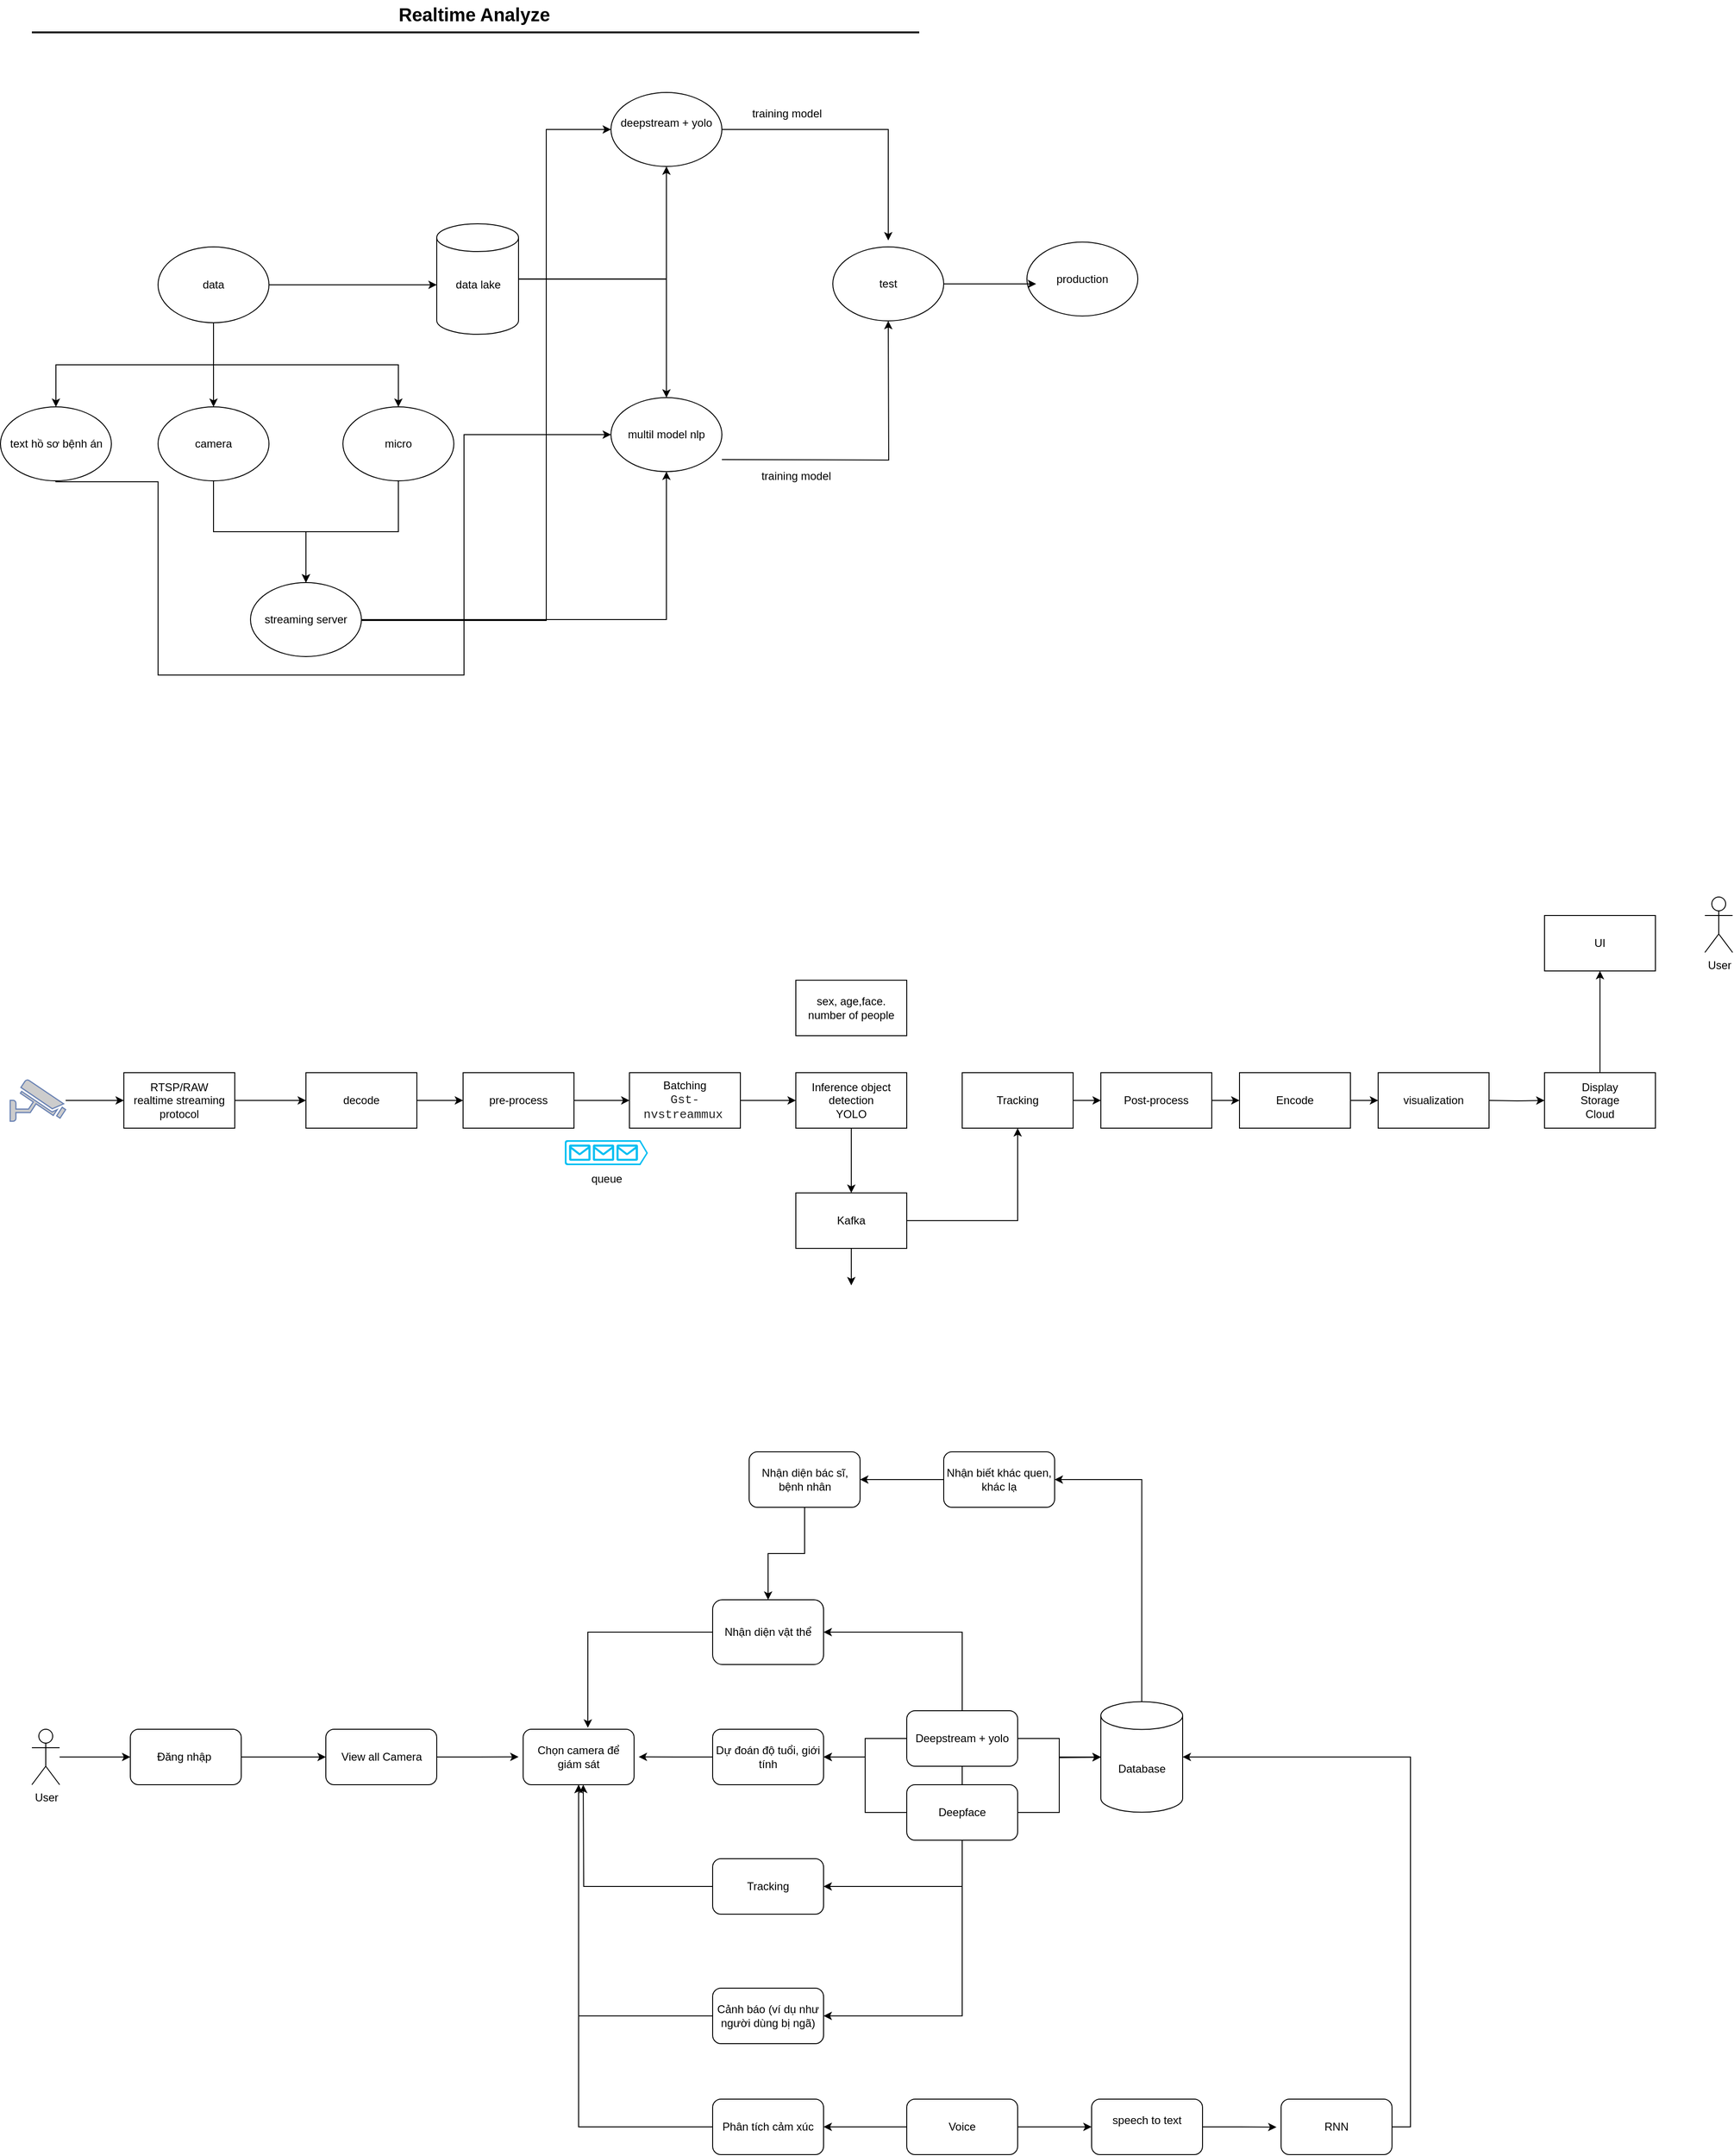 <mxfile version="24.7.16">
  <diagram id="C2fSY1v2SiZeoUbDoYyL" name="Page-1">
    <mxGraphModel dx="1313" dy="696" grid="1" gridSize="10" guides="1" tooltips="1" connect="1" arrows="1" fold="1" page="1" pageScale="1" pageWidth="5000" pageHeight="5000" math="0" shadow="0">
      <root>
        <mxCell id="0" />
        <mxCell id="1" parent="0" />
        <mxCell id="3ne1QswCM8ZiEu4GHsYG-31" value="Realtime Analyze&amp;nbsp;" style="text;html=1;strokeColor=none;fillColor=none;align=center;verticalAlign=middle;whiteSpace=wrap;rounded=0;fontStyle=1;fontSize=20;labelBackgroundColor=none;" parent="1" vertex="1">
          <mxGeometry x="189.5" y="50" width="790" height="30" as="geometry" />
        </mxCell>
        <mxCell id="3ne1QswCM8ZiEu4GHsYG-32" value="" style="line;strokeWidth=2;html=1;fontSize=20;labelBackgroundColor=none;" parent="1" vertex="1">
          <mxGeometry x="103.5" y="80" width="960" height="10" as="geometry" />
        </mxCell>
        <mxCell id="h5P4t6taOg3Ozaykp1mF-3" style="edgeStyle=orthogonalEdgeStyle;rounded=0;orthogonalLoop=1;jettySize=auto;html=1;exitX=1;exitY=0.5;exitDx=0;exitDy=0;labelBackgroundColor=none;fontColor=default;" parent="1" source="h5P4t6taOg3Ozaykp1mF-1" target="h5P4t6taOg3Ozaykp1mF-2" edge="1">
          <mxGeometry relative="1" as="geometry">
            <Array as="points">
              <mxPoint x="480" y="358" />
              <mxPoint x="480" y="358" />
            </Array>
          </mxGeometry>
        </mxCell>
        <mxCell id="h5P4t6taOg3Ozaykp1mF-11" style="edgeStyle=orthogonalEdgeStyle;rounded=0;orthogonalLoop=1;jettySize=auto;html=1;exitX=0.5;exitY=1;exitDx=0;exitDy=0;labelBackgroundColor=none;fontColor=default;" parent="1" source="h5P4t6taOg3Ozaykp1mF-1" target="h5P4t6taOg3Ozaykp1mF-10" edge="1">
          <mxGeometry relative="1" as="geometry">
            <Array as="points">
              <mxPoint x="300" y="470" />
              <mxPoint x="300" y="470" />
            </Array>
          </mxGeometry>
        </mxCell>
        <mxCell id="h5P4t6taOg3Ozaykp1mF-18" style="edgeStyle=orthogonalEdgeStyle;rounded=0;orthogonalLoop=1;jettySize=auto;html=1;exitX=0.5;exitY=1;exitDx=0;exitDy=0;entryX=0.5;entryY=0;entryDx=0;entryDy=0;labelBackgroundColor=none;fontColor=default;" parent="1" source="h5P4t6taOg3Ozaykp1mF-1" target="h5P4t6taOg3Ozaykp1mF-17" edge="1">
          <mxGeometry relative="1" as="geometry" />
        </mxCell>
        <mxCell id="h5P4t6taOg3Ozaykp1mF-19" style="edgeStyle=orthogonalEdgeStyle;rounded=0;orthogonalLoop=1;jettySize=auto;html=1;exitX=0.5;exitY=1;exitDx=0;exitDy=0;entryX=0.5;entryY=0;entryDx=0;entryDy=0;labelBackgroundColor=none;fontColor=default;" parent="1" source="h5P4t6taOg3Ozaykp1mF-1" target="h5P4t6taOg3Ozaykp1mF-4" edge="1">
          <mxGeometry relative="1" as="geometry" />
        </mxCell>
        <mxCell id="h5P4t6taOg3Ozaykp1mF-1" value="data" style="ellipse;whiteSpace=wrap;html=1;labelBackgroundColor=none;" parent="1" vertex="1">
          <mxGeometry x="240" y="317" width="120" height="82" as="geometry" />
        </mxCell>
        <mxCell id="h5P4t6taOg3Ozaykp1mF-25" style="edgeStyle=orthogonalEdgeStyle;rounded=0;orthogonalLoop=1;jettySize=auto;html=1;exitX=1;exitY=0.5;exitDx=0;exitDy=0;exitPerimeter=0;entryX=0.5;entryY=1;entryDx=0;entryDy=0;labelBackgroundColor=none;fontColor=default;" parent="1" source="h5P4t6taOg3Ozaykp1mF-2" target="h5P4t6taOg3Ozaykp1mF-12" edge="1">
          <mxGeometry relative="1" as="geometry" />
        </mxCell>
        <mxCell id="h5P4t6taOg3Ozaykp1mF-2" value="data lake&lt;div&gt;&lt;br&gt;&lt;/div&gt;" style="shape=cylinder3;whiteSpace=wrap;html=1;boundedLbl=1;backgroundOutline=1;size=15;labelBackgroundColor=none;direction=east;" parent="1" vertex="1">
          <mxGeometry x="541.5" y="292" width="88.5" height="119.5" as="geometry" />
        </mxCell>
        <mxCell id="h5P4t6taOg3Ozaykp1mF-4" value="text hồ sơ bệnh án" style="ellipse;whiteSpace=wrap;html=1;labelBackgroundColor=none;" parent="1" vertex="1">
          <mxGeometry x="69.5" y="490" width="120" height="80" as="geometry" />
        </mxCell>
        <mxCell id="h5P4t6taOg3Ozaykp1mF-27" style="edgeStyle=orthogonalEdgeStyle;rounded=0;orthogonalLoop=1;jettySize=auto;html=1;exitX=0.5;exitY=1;exitDx=0;exitDy=0;labelBackgroundColor=none;fontColor=default;" parent="1" source="h5P4t6taOg3Ozaykp1mF-10" target="h5P4t6taOg3Ozaykp1mF-16" edge="1">
          <mxGeometry relative="1" as="geometry" />
        </mxCell>
        <mxCell id="h5P4t6taOg3Ozaykp1mF-10" value="camera" style="ellipse;whiteSpace=wrap;html=1;labelBackgroundColor=none;" parent="1" vertex="1">
          <mxGeometry x="240" y="490" width="120" height="80" as="geometry" />
        </mxCell>
        <mxCell id="h5P4t6taOg3Ozaykp1mF-29" style="edgeStyle=orthogonalEdgeStyle;rounded=0;orthogonalLoop=1;jettySize=auto;html=1;exitX=1;exitY=0.5;exitDx=0;exitDy=0;labelBackgroundColor=none;fontColor=default;" parent="1" source="h5P4t6taOg3Ozaykp1mF-12" edge="1">
          <mxGeometry relative="1" as="geometry">
            <mxPoint x="1030" y="310" as="targetPoint" />
            <Array as="points">
              <mxPoint x="1030" y="190" />
            </Array>
          </mxGeometry>
        </mxCell>
        <mxCell id="h5P4t6taOg3Ozaykp1mF-12" value="deepstream + yolo&lt;div&gt;&lt;br&gt;&lt;/div&gt;" style="ellipse;whiteSpace=wrap;html=1;labelBackgroundColor=none;" parent="1" vertex="1">
          <mxGeometry x="730" y="150" width="120" height="80" as="geometry" />
        </mxCell>
        <mxCell id="h5P4t6taOg3Ozaykp1mF-30" style="edgeStyle=orthogonalEdgeStyle;rounded=0;orthogonalLoop=1;jettySize=auto;html=1;exitX=1;exitY=0.5;exitDx=0;exitDy=0;labelBackgroundColor=none;fontColor=default;" parent="1" edge="1">
          <mxGeometry relative="1" as="geometry">
            <mxPoint x="1030" y="397" as="targetPoint" />
            <mxPoint x="850" y="547" as="sourcePoint" />
          </mxGeometry>
        </mxCell>
        <mxCell id="h5P4t6taOg3Ozaykp1mF-13" value="multil model nlp" style="ellipse;whiteSpace=wrap;html=1;labelBackgroundColor=none;" parent="1" vertex="1">
          <mxGeometry x="730" y="480" width="120" height="80" as="geometry" />
        </mxCell>
        <mxCell id="h5P4t6taOg3Ozaykp1mF-41" style="edgeStyle=orthogonalEdgeStyle;rounded=0;orthogonalLoop=1;jettySize=auto;html=1;entryX=0.5;entryY=1;entryDx=0;entryDy=0;" parent="1" source="h5P4t6taOg3Ozaykp1mF-16" target="h5P4t6taOg3Ozaykp1mF-13" edge="1">
          <mxGeometry relative="1" as="geometry" />
        </mxCell>
        <mxCell id="h5P4t6taOg3Ozaykp1mF-42" style="edgeStyle=orthogonalEdgeStyle;rounded=0;orthogonalLoop=1;jettySize=auto;html=1;exitX=1;exitY=0.5;exitDx=0;exitDy=0;entryX=0;entryY=0.5;entryDx=0;entryDy=0;" parent="1" target="h5P4t6taOg3Ozaykp1mF-12" edge="1">
          <mxGeometry relative="1" as="geometry">
            <mxPoint x="410.0" y="720.0" as="sourcePoint" />
            <mxPoint x="680" y="190" as="targetPoint" />
            <Array as="points">
              <mxPoint x="660" y="721" />
              <mxPoint x="660" y="190" />
            </Array>
          </mxGeometry>
        </mxCell>
        <mxCell id="h5P4t6taOg3Ozaykp1mF-16" value="streaming server" style="ellipse;whiteSpace=wrap;html=1;labelBackgroundColor=none;" parent="1" vertex="1">
          <mxGeometry x="340" y="680" width="120" height="80" as="geometry" />
        </mxCell>
        <mxCell id="h5P4t6taOg3Ozaykp1mF-39" style="edgeStyle=orthogonalEdgeStyle;rounded=0;orthogonalLoop=1;jettySize=auto;html=1;exitX=0.5;exitY=1;exitDx=0;exitDy=0;entryX=0.5;entryY=0;entryDx=0;entryDy=0;labelBackgroundColor=none;fontColor=default;" parent="1" source="h5P4t6taOg3Ozaykp1mF-17" target="h5P4t6taOg3Ozaykp1mF-16" edge="1">
          <mxGeometry relative="1" as="geometry" />
        </mxCell>
        <mxCell id="h5P4t6taOg3Ozaykp1mF-17" value="micro" style="ellipse;whiteSpace=wrap;html=1;labelBackgroundColor=none;" parent="1" vertex="1">
          <mxGeometry x="440" y="490" width="120" height="80" as="geometry" />
        </mxCell>
        <mxCell id="h5P4t6taOg3Ozaykp1mF-21" style="edgeStyle=orthogonalEdgeStyle;rounded=0;orthogonalLoop=1;jettySize=auto;html=1;exitX=1;exitY=0.5;exitDx=0;exitDy=0;exitPerimeter=0;entryX=0.5;entryY=0;entryDx=0;entryDy=0;labelBackgroundColor=none;fontColor=default;" parent="1" source="h5P4t6taOg3Ozaykp1mF-2" target="h5P4t6taOg3Ozaykp1mF-13" edge="1">
          <mxGeometry relative="1" as="geometry">
            <mxPoint x="790" y="470" as="targetPoint" />
          </mxGeometry>
        </mxCell>
        <mxCell id="h5P4t6taOg3Ozaykp1mF-31" value="training model&lt;div&gt;&lt;br&gt;&lt;/div&gt;" style="text;html=1;align=center;verticalAlign=middle;resizable=0;points=[];autosize=1;strokeColor=none;fillColor=none;labelBackgroundColor=none;" parent="1" vertex="1">
          <mxGeometry x="870" y="160" width="100" height="40" as="geometry" />
        </mxCell>
        <mxCell id="h5P4t6taOg3Ozaykp1mF-33" value="training model" style="text;html=1;align=center;verticalAlign=middle;resizable=0;points=[];autosize=1;strokeColor=none;fillColor=none;labelBackgroundColor=none;" parent="1" vertex="1">
          <mxGeometry x="879.5" y="550" width="100" height="30" as="geometry" />
        </mxCell>
        <mxCell id="h5P4t6taOg3Ozaykp1mF-34" value="test" style="ellipse;whiteSpace=wrap;html=1;labelBackgroundColor=none;" parent="1" vertex="1">
          <mxGeometry x="970" y="317" width="120" height="80" as="geometry" />
        </mxCell>
        <mxCell id="h5P4t6taOg3Ozaykp1mF-36" value="production" style="ellipse;whiteSpace=wrap;html=1;labelBackgroundColor=none;" parent="1" vertex="1">
          <mxGeometry x="1180" y="311.75" width="120" height="80" as="geometry" />
        </mxCell>
        <mxCell id="h5P4t6taOg3Ozaykp1mF-37" style="edgeStyle=orthogonalEdgeStyle;rounded=0;orthogonalLoop=1;jettySize=auto;html=1;exitX=1;exitY=0.5;exitDx=0;exitDy=0;entryX=0.083;entryY=0.566;entryDx=0;entryDy=0;entryPerimeter=0;labelBackgroundColor=none;fontColor=default;" parent="1" source="h5P4t6taOg3Ozaykp1mF-34" target="h5P4t6taOg3Ozaykp1mF-36" edge="1">
          <mxGeometry relative="1" as="geometry" />
        </mxCell>
        <mxCell id="h5P4t6taOg3Ozaykp1mF-47" style="edgeStyle=orthogonalEdgeStyle;rounded=0;orthogonalLoop=1;jettySize=auto;html=1;verticalAlign=middle;exitX=0.5;exitY=1;exitDx=0;exitDy=0;movable=1;resizable=1;rotatable=1;deletable=1;editable=1;locked=0;connectable=1;entryX=0;entryY=0.5;entryDx=0;entryDy=0;" parent="1" edge="1">
          <mxGeometry relative="1" as="geometry">
            <mxPoint x="129.5" y="570" as="sourcePoint" />
            <mxPoint x="730" y="520" as="targetPoint" />
            <Array as="points">
              <mxPoint x="240" y="571" />
              <mxPoint x="240" y="780" />
              <mxPoint x="571" y="780" />
              <mxPoint x="571" y="520" />
            </Array>
          </mxGeometry>
        </mxCell>
        <mxCell id="uMSbV1LEmtHqBbEmvwav-20" value="" style="edgeStyle=orthogonalEdgeStyle;rounded=0;orthogonalLoop=1;jettySize=auto;html=1;" parent="1" source="uMSbV1LEmtHqBbEmvwav-2" target="uMSbV1LEmtHqBbEmvwav-3" edge="1">
          <mxGeometry relative="1" as="geometry" />
        </mxCell>
        <mxCell id="uMSbV1LEmtHqBbEmvwav-2" value="" style="fontColor=#0066CC;verticalAlign=top;verticalLabelPosition=bottom;labelPosition=center;align=center;html=1;outlineConnect=0;fillColor=#CCCCCC;strokeColor=#6881B3;gradientColor=none;gradientDirection=north;strokeWidth=2;shape=mxgraph.networks.security_camera;" parent="1" vertex="1">
          <mxGeometry x="80" y="1217.5" width="60" height="45" as="geometry" />
        </mxCell>
        <mxCell id="uMSbV1LEmtHqBbEmvwav-21" value="" style="edgeStyle=orthogonalEdgeStyle;rounded=0;orthogonalLoop=1;jettySize=auto;html=1;" parent="1" source="uMSbV1LEmtHqBbEmvwav-3" target="uMSbV1LEmtHqBbEmvwav-4" edge="1">
          <mxGeometry relative="1" as="geometry" />
        </mxCell>
        <mxCell id="uMSbV1LEmtHqBbEmvwav-3" value="RTSP/RAW&lt;br&gt;realtime streaming protocol" style="rounded=0;whiteSpace=wrap;html=1;" parent="1" vertex="1">
          <mxGeometry x="203" y="1210" width="120" height="60" as="geometry" />
        </mxCell>
        <mxCell id="uMSbV1LEmtHqBbEmvwav-22" value="" style="edgeStyle=orthogonalEdgeStyle;rounded=0;orthogonalLoop=1;jettySize=auto;html=1;" parent="1" source="uMSbV1LEmtHqBbEmvwav-4" target="uMSbV1LEmtHqBbEmvwav-5" edge="1">
          <mxGeometry relative="1" as="geometry" />
        </mxCell>
        <mxCell id="uMSbV1LEmtHqBbEmvwav-4" value="decode" style="rounded=0;whiteSpace=wrap;html=1;" parent="1" vertex="1">
          <mxGeometry x="400" y="1210" width="120" height="60" as="geometry" />
        </mxCell>
        <mxCell id="uMSbV1LEmtHqBbEmvwav-23" value="" style="edgeStyle=orthogonalEdgeStyle;rounded=0;orthogonalLoop=1;jettySize=auto;html=1;" parent="1" source="uMSbV1LEmtHqBbEmvwav-5" target="uMSbV1LEmtHqBbEmvwav-6" edge="1">
          <mxGeometry relative="1" as="geometry" />
        </mxCell>
        <mxCell id="uMSbV1LEmtHqBbEmvwav-5" value="pre-process" style="rounded=0;whiteSpace=wrap;html=1;" parent="1" vertex="1">
          <mxGeometry x="570" y="1210" width="120" height="60" as="geometry" />
        </mxCell>
        <mxCell id="uMSbV1LEmtHqBbEmvwav-24" value="" style="edgeStyle=orthogonalEdgeStyle;rounded=0;orthogonalLoop=1;jettySize=auto;html=1;" parent="1" source="uMSbV1LEmtHqBbEmvwav-6" target="uMSbV1LEmtHqBbEmvwav-17" edge="1">
          <mxGeometry relative="1" as="geometry" />
        </mxCell>
        <mxCell id="uMSbV1LEmtHqBbEmvwav-6" value="Batching&lt;div&gt;&lt;span style=&quot;font-family: &amp;quot;Courier New&amp;quot;; color: rgb(34, 34, 34); font-size: small; text-align: start;&quot; class=&quot;Code_Char&quot;&gt;Gst-nvstreammux&lt;/span&gt;&lt;span style=&quot;color: rgb(34, 34, 34); font-family: &amp;quot;Trebuchet MS&amp;quot;, Arial, FreeSans, sans-serif; font-size: small; text-align: start;&quot;&gt;&amp;nbsp;&lt;/span&gt;&lt;br&gt;&lt;/div&gt;" style="rounded=0;whiteSpace=wrap;html=1;" parent="1" vertex="1">
          <mxGeometry x="750" y="1210" width="120" height="60" as="geometry" />
        </mxCell>
        <mxCell id="uMSbV1LEmtHqBbEmvwav-37" value="" style="edgeStyle=orthogonalEdgeStyle;rounded=0;orthogonalLoop=1;jettySize=auto;html=1;" parent="1" source="uMSbV1LEmtHqBbEmvwav-8" target="uMSbV1LEmtHqBbEmvwav-35" edge="1">
          <mxGeometry relative="1" as="geometry" />
        </mxCell>
        <mxCell id="uMSbV1LEmtHqBbEmvwav-8" value="Tracking" style="rounded=0;whiteSpace=wrap;html=1;" parent="1" vertex="1">
          <mxGeometry x="1110" y="1210" width="120" height="60" as="geometry" />
        </mxCell>
        <mxCell id="uMSbV1LEmtHqBbEmvwav-27" value="" style="edgeStyle=orthogonalEdgeStyle;rounded=0;orthogonalLoop=1;jettySize=auto;html=1;" parent="1" target="uMSbV1LEmtHqBbEmvwav-10" edge="1">
          <mxGeometry relative="1" as="geometry">
            <mxPoint x="1680" y="1240" as="sourcePoint" />
          </mxGeometry>
        </mxCell>
        <mxCell id="uMSbV1LEmtHqBbEmvwav-9" value="visualization" style="rounded=0;whiteSpace=wrap;html=1;" parent="1" vertex="1">
          <mxGeometry x="1560" y="1210" width="120" height="60" as="geometry" />
        </mxCell>
        <mxCell id="uMSbV1LEmtHqBbEmvwav-30" value="" style="edgeStyle=orthogonalEdgeStyle;rounded=0;orthogonalLoop=1;jettySize=auto;html=1;" parent="1" source="uMSbV1LEmtHqBbEmvwav-10" target="uMSbV1LEmtHqBbEmvwav-15" edge="1">
          <mxGeometry relative="1" as="geometry" />
        </mxCell>
        <mxCell id="uMSbV1LEmtHqBbEmvwav-10" value="Display&lt;div&gt;Storage&lt;/div&gt;&lt;div&gt;Cloud&lt;/div&gt;" style="rounded=0;whiteSpace=wrap;html=1;" parent="1" vertex="1">
          <mxGeometry x="1740" y="1210" width="120" height="60" as="geometry" />
        </mxCell>
        <mxCell id="uMSbV1LEmtHqBbEmvwav-15" value="UI" style="rounded=0;whiteSpace=wrap;html=1;" parent="1" vertex="1">
          <mxGeometry x="1740" y="1040" width="120" height="60" as="geometry" />
        </mxCell>
        <mxCell id="uMSbV1LEmtHqBbEmvwav-16" value="User" style="shape=umlActor;verticalLabelPosition=bottom;verticalAlign=top;html=1;outlineConnect=0;" parent="1" vertex="1">
          <mxGeometry x="1913.5" y="1020" width="30" height="60" as="geometry" />
        </mxCell>
        <mxCell id="Gv0OcaVZd1vAkwueMSX8-3" value="" style="edgeStyle=orthogonalEdgeStyle;rounded=0;orthogonalLoop=1;jettySize=auto;html=1;" parent="1" source="uMSbV1LEmtHqBbEmvwav-17" target="uMSbV1LEmtHqBbEmvwav-18" edge="1">
          <mxGeometry relative="1" as="geometry" />
        </mxCell>
        <mxCell id="uMSbV1LEmtHqBbEmvwav-17" value="Inference object detection&lt;div&gt;YOLO&lt;/div&gt;" style="rounded=0;whiteSpace=wrap;html=1;" parent="1" vertex="1">
          <mxGeometry x="930" y="1210" width="120" height="60" as="geometry" />
        </mxCell>
        <mxCell id="uMSbV1LEmtHqBbEmvwav-29" value="" style="edgeStyle=orthogonalEdgeStyle;rounded=0;orthogonalLoop=1;jettySize=auto;html=1;" parent="1" source="uMSbV1LEmtHqBbEmvwav-18" edge="1">
          <mxGeometry relative="1" as="geometry">
            <mxPoint x="990" y="1440" as="targetPoint" />
          </mxGeometry>
        </mxCell>
        <mxCell id="uMSbV1LEmtHqBbEmvwav-18" value="Kafka" style="rounded=0;whiteSpace=wrap;html=1;" parent="1" vertex="1">
          <mxGeometry x="930" y="1340" width="120" height="60" as="geometry" />
        </mxCell>
        <mxCell id="uMSbV1LEmtHqBbEmvwav-33" value="" style="verticalLabelPosition=bottom;html=1;verticalAlign=top;align=center;strokeColor=none;fillColor=#00BEF2;shape=mxgraph.azure.queue_generic;pointerEvents=1;" parent="1" vertex="1">
          <mxGeometry x="680" y="1283" width="90" height="27" as="geometry" />
        </mxCell>
        <mxCell id="uMSbV1LEmtHqBbEmvwav-34" value="queue" style="text;html=1;align=center;verticalAlign=middle;resizable=0;points=[];autosize=1;strokeColor=none;fillColor=none;" parent="1" vertex="1">
          <mxGeometry x="695" y="1310" width="60" height="30" as="geometry" />
        </mxCell>
        <mxCell id="uMSbV1LEmtHqBbEmvwav-38" value="" style="edgeStyle=orthogonalEdgeStyle;rounded=0;orthogonalLoop=1;jettySize=auto;html=1;" parent="1" source="uMSbV1LEmtHqBbEmvwav-35" target="uMSbV1LEmtHqBbEmvwav-36" edge="1">
          <mxGeometry relative="1" as="geometry" />
        </mxCell>
        <mxCell id="uMSbV1LEmtHqBbEmvwav-35" value="Post-process" style="rounded=0;whiteSpace=wrap;html=1;" parent="1" vertex="1">
          <mxGeometry x="1260" y="1210" width="120" height="60" as="geometry" />
        </mxCell>
        <mxCell id="uMSbV1LEmtHqBbEmvwav-39" value="" style="edgeStyle=orthogonalEdgeStyle;rounded=0;orthogonalLoop=1;jettySize=auto;html=1;" parent="1" source="uMSbV1LEmtHqBbEmvwav-36" target="uMSbV1LEmtHqBbEmvwav-9" edge="1">
          <mxGeometry relative="1" as="geometry" />
        </mxCell>
        <mxCell id="uMSbV1LEmtHqBbEmvwav-36" value="Encode" style="rounded=0;whiteSpace=wrap;html=1;" parent="1" vertex="1">
          <mxGeometry x="1410" y="1210" width="120" height="60" as="geometry" />
        </mxCell>
        <mxCell id="Gv0OcaVZd1vAkwueMSX8-2" value="sex, age,face. number of people" style="rounded=0;whiteSpace=wrap;html=1;" parent="1" vertex="1">
          <mxGeometry x="930" y="1110" width="120" height="60" as="geometry" />
        </mxCell>
        <mxCell id="Gv0OcaVZd1vAkwueMSX8-4" value="" style="endArrow=classic;html=1;rounded=0;exitX=1;exitY=0.5;exitDx=0;exitDy=0;entryX=0.5;entryY=1;entryDx=0;entryDy=0;" parent="1" source="uMSbV1LEmtHqBbEmvwav-18" target="uMSbV1LEmtHqBbEmvwav-8" edge="1">
          <mxGeometry width="50" height="50" relative="1" as="geometry">
            <mxPoint x="1030" y="1340" as="sourcePoint" />
            <mxPoint x="1080" y="1290" as="targetPoint" />
            <Array as="points">
              <mxPoint x="1170" y="1370" />
            </Array>
          </mxGeometry>
        </mxCell>
        <mxCell id="GSvo5GyNfPeP-M9bShuA-5" style="edgeStyle=orthogonalEdgeStyle;rounded=0;orthogonalLoop=1;jettySize=auto;html=1;" edge="1" parent="1" source="GSvo5GyNfPeP-M9bShuA-1">
          <mxGeometry relative="1" as="geometry">
            <mxPoint x="210" y="1950" as="targetPoint" />
          </mxGeometry>
        </mxCell>
        <mxCell id="GSvo5GyNfPeP-M9bShuA-1" value="User" style="shape=umlActor;verticalLabelPosition=bottom;verticalAlign=top;html=1;outlineConnect=0;" vertex="1" parent="1">
          <mxGeometry x="103.5" y="1920" width="30" height="60" as="geometry" />
        </mxCell>
        <mxCell id="GSvo5GyNfPeP-M9bShuA-8" style="edgeStyle=orthogonalEdgeStyle;rounded=0;orthogonalLoop=1;jettySize=auto;html=1;exitX=1;exitY=0.5;exitDx=0;exitDy=0;entryX=0;entryY=0.5;entryDx=0;entryDy=0;" edge="1" parent="1" source="GSvo5GyNfPeP-M9bShuA-6" target="GSvo5GyNfPeP-M9bShuA-7">
          <mxGeometry relative="1" as="geometry" />
        </mxCell>
        <mxCell id="GSvo5GyNfPeP-M9bShuA-6" value="Đăng nhập&amp;nbsp;" style="rounded=1;whiteSpace=wrap;html=1;" vertex="1" parent="1">
          <mxGeometry x="210" y="1920" width="120" height="60" as="geometry" />
        </mxCell>
        <mxCell id="GSvo5GyNfPeP-M9bShuA-9" style="edgeStyle=orthogonalEdgeStyle;rounded=0;orthogonalLoop=1;jettySize=auto;html=1;exitX=1;exitY=0.5;exitDx=0;exitDy=0;" edge="1" parent="1" source="GSvo5GyNfPeP-M9bShuA-7">
          <mxGeometry relative="1" as="geometry">
            <mxPoint x="630" y="1949.889" as="targetPoint" />
          </mxGeometry>
        </mxCell>
        <mxCell id="GSvo5GyNfPeP-M9bShuA-7" value="View all Camera" style="rounded=1;whiteSpace=wrap;html=1;" vertex="1" parent="1">
          <mxGeometry x="421.5" y="1920" width="120" height="60" as="geometry" />
        </mxCell>
        <mxCell id="GSvo5GyNfPeP-M9bShuA-10" value="Chọn camera để giám sát" style="rounded=1;whiteSpace=wrap;html=1;" vertex="1" parent="1">
          <mxGeometry x="635" y="1920" width="120" height="60" as="geometry" />
        </mxCell>
        <mxCell id="GSvo5GyNfPeP-M9bShuA-11" value="Nhận diện vật thể" style="rounded=1;whiteSpace=wrap;html=1;" vertex="1" parent="1">
          <mxGeometry x="840" y="1780" width="120" height="70" as="geometry" />
        </mxCell>
        <mxCell id="GSvo5GyNfPeP-M9bShuA-17" style="edgeStyle=orthogonalEdgeStyle;rounded=0;orthogonalLoop=1;jettySize=auto;html=1;exitX=0;exitY=0.5;exitDx=0;exitDy=0;" edge="1" parent="1" source="GSvo5GyNfPeP-M9bShuA-14">
          <mxGeometry relative="1" as="geometry">
            <mxPoint x="760" y="1949.889" as="targetPoint" />
          </mxGeometry>
        </mxCell>
        <mxCell id="GSvo5GyNfPeP-M9bShuA-14" value="Dự đoán độ tuổi, giới tính" style="rounded=1;whiteSpace=wrap;html=1;" vertex="1" parent="1">
          <mxGeometry x="840" y="1919.999" width="120" height="60" as="geometry" />
        </mxCell>
        <mxCell id="GSvo5GyNfPeP-M9bShuA-20" style="edgeStyle=orthogonalEdgeStyle;rounded=0;orthogonalLoop=1;jettySize=auto;html=1;exitX=0;exitY=0.5;exitDx=0;exitDy=0;" edge="1" parent="1" source="GSvo5GyNfPeP-M9bShuA-18">
          <mxGeometry relative="1" as="geometry">
            <mxPoint x="700" y="1980" as="targetPoint" />
          </mxGeometry>
        </mxCell>
        <mxCell id="GSvo5GyNfPeP-M9bShuA-18" value="Tracking" style="rounded=1;whiteSpace=wrap;html=1;" vertex="1" parent="1">
          <mxGeometry x="840" y="2060" width="120" height="60" as="geometry" />
        </mxCell>
        <mxCell id="GSvo5GyNfPeP-M9bShuA-19" style="edgeStyle=orthogonalEdgeStyle;rounded=0;orthogonalLoop=1;jettySize=auto;html=1;exitX=0.5;exitY=1;exitDx=0;exitDy=0;" edge="1" parent="1" source="GSvo5GyNfPeP-M9bShuA-10" target="GSvo5GyNfPeP-M9bShuA-10">
          <mxGeometry relative="1" as="geometry" />
        </mxCell>
        <mxCell id="GSvo5GyNfPeP-M9bShuA-21" style="edgeStyle=orthogonalEdgeStyle;rounded=0;orthogonalLoop=1;jettySize=auto;html=1;exitX=0;exitY=0.5;exitDx=0;exitDy=0;entryX=0.583;entryY=-0.028;entryDx=0;entryDy=0;entryPerimeter=0;" edge="1" parent="1" source="GSvo5GyNfPeP-M9bShuA-11" target="GSvo5GyNfPeP-M9bShuA-10">
          <mxGeometry relative="1" as="geometry" />
        </mxCell>
        <mxCell id="GSvo5GyNfPeP-M9bShuA-24" style="edgeStyle=orthogonalEdgeStyle;rounded=0;orthogonalLoop=1;jettySize=auto;html=1;exitX=0;exitY=0.5;exitDx=0;exitDy=0;entryX=1;entryY=0.5;entryDx=0;entryDy=0;" edge="1" parent="1" source="GSvo5GyNfPeP-M9bShuA-23" target="GSvo5GyNfPeP-M9bShuA-14">
          <mxGeometry relative="1" as="geometry" />
        </mxCell>
        <mxCell id="GSvo5GyNfPeP-M9bShuA-25" style="edgeStyle=orthogonalEdgeStyle;rounded=0;orthogonalLoop=1;jettySize=auto;html=1;exitX=0.5;exitY=0;exitDx=0;exitDy=0;entryX=1;entryY=0.5;entryDx=0;entryDy=0;" edge="1" parent="1" source="GSvo5GyNfPeP-M9bShuA-23" target="GSvo5GyNfPeP-M9bShuA-11">
          <mxGeometry relative="1" as="geometry" />
        </mxCell>
        <mxCell id="GSvo5GyNfPeP-M9bShuA-26" style="edgeStyle=orthogonalEdgeStyle;rounded=0;orthogonalLoop=1;jettySize=auto;html=1;exitX=0.5;exitY=1;exitDx=0;exitDy=0;entryX=1;entryY=0.5;entryDx=0;entryDy=0;" edge="1" parent="1" source="GSvo5GyNfPeP-M9bShuA-23" target="GSvo5GyNfPeP-M9bShuA-18">
          <mxGeometry relative="1" as="geometry" />
        </mxCell>
        <mxCell id="GSvo5GyNfPeP-M9bShuA-27" style="edgeStyle=orthogonalEdgeStyle;rounded=0;orthogonalLoop=1;jettySize=auto;html=1;exitX=1;exitY=0.5;exitDx=0;exitDy=0;" edge="1" parent="1" source="GSvo5GyNfPeP-M9bShuA-23">
          <mxGeometry relative="1" as="geometry">
            <mxPoint x="1260" y="1950.25" as="targetPoint" />
          </mxGeometry>
        </mxCell>
        <mxCell id="GSvo5GyNfPeP-M9bShuA-23" value="Deepstream + yolo" style="rounded=1;whiteSpace=wrap;html=1;" vertex="1" parent="1">
          <mxGeometry x="1050" y="1900" width="120" height="60" as="geometry" />
        </mxCell>
        <mxCell id="GSvo5GyNfPeP-M9bShuA-43" style="edgeStyle=orthogonalEdgeStyle;rounded=0;orthogonalLoop=1;jettySize=auto;html=1;exitX=0.5;exitY=0;exitDx=0;exitDy=0;exitPerimeter=0;entryX=1;entryY=0.5;entryDx=0;entryDy=0;" edge="1" parent="1" source="GSvo5GyNfPeP-M9bShuA-28" target="GSvo5GyNfPeP-M9bShuA-42">
          <mxGeometry relative="1" as="geometry">
            <mxPoint x="1304" y="1650" as="targetPoint" />
          </mxGeometry>
        </mxCell>
        <mxCell id="GSvo5GyNfPeP-M9bShuA-28" value="Database" style="shape=cylinder3;whiteSpace=wrap;html=1;boundedLbl=1;backgroundOutline=1;size=15;labelBackgroundColor=none;direction=east;" vertex="1" parent="1">
          <mxGeometry x="1260" y="1890.25" width="88.5" height="119.5" as="geometry" />
        </mxCell>
        <mxCell id="GSvo5GyNfPeP-M9bShuA-46" style="edgeStyle=orthogonalEdgeStyle;rounded=0;orthogonalLoop=1;jettySize=auto;html=1;exitX=0.5;exitY=1;exitDx=0;exitDy=0;entryX=0.5;entryY=0;entryDx=0;entryDy=0;" edge="1" parent="1" source="GSvo5GyNfPeP-M9bShuA-29" target="GSvo5GyNfPeP-M9bShuA-11">
          <mxGeometry relative="1" as="geometry" />
        </mxCell>
        <mxCell id="GSvo5GyNfPeP-M9bShuA-29" value="Nhận diện bác sĩ, bệnh nhân" style="whiteSpace=wrap;html=1;rounded=1;" vertex="1" parent="1">
          <mxGeometry x="879.5" y="1620" width="120" height="60" as="geometry" />
        </mxCell>
        <mxCell id="GSvo5GyNfPeP-M9bShuA-33" style="edgeStyle=orthogonalEdgeStyle;rounded=0;orthogonalLoop=1;jettySize=auto;html=1;exitX=0;exitY=0.5;exitDx=0;exitDy=0;entryX=1;entryY=0.5;entryDx=0;entryDy=0;" edge="1" parent="1" source="GSvo5GyNfPeP-M9bShuA-31" target="GSvo5GyNfPeP-M9bShuA-14">
          <mxGeometry relative="1" as="geometry" />
        </mxCell>
        <mxCell id="GSvo5GyNfPeP-M9bShuA-39" style="edgeStyle=orthogonalEdgeStyle;rounded=0;orthogonalLoop=1;jettySize=auto;html=1;exitX=0.5;exitY=1;exitDx=0;exitDy=0;entryX=1;entryY=0.5;entryDx=0;entryDy=0;" edge="1" parent="1" source="GSvo5GyNfPeP-M9bShuA-31" target="GSvo5GyNfPeP-M9bShuA-35">
          <mxGeometry relative="1" as="geometry" />
        </mxCell>
        <mxCell id="GSvo5GyNfPeP-M9bShuA-31" value="Deepface" style="rounded=1;whiteSpace=wrap;html=1;" vertex="1" parent="1">
          <mxGeometry x="1050" y="1980" width="120" height="60" as="geometry" />
        </mxCell>
        <mxCell id="GSvo5GyNfPeP-M9bShuA-34" style="edgeStyle=orthogonalEdgeStyle;rounded=0;orthogonalLoop=1;jettySize=auto;html=1;exitX=1;exitY=0.5;exitDx=0;exitDy=0;entryX=0;entryY=0.5;entryDx=0;entryDy=0;entryPerimeter=0;" edge="1" parent="1" source="GSvo5GyNfPeP-M9bShuA-31" target="GSvo5GyNfPeP-M9bShuA-28">
          <mxGeometry relative="1" as="geometry" />
        </mxCell>
        <mxCell id="GSvo5GyNfPeP-M9bShuA-36" style="edgeStyle=orthogonalEdgeStyle;rounded=0;orthogonalLoop=1;jettySize=auto;html=1;exitX=0;exitY=0.5;exitDx=0;exitDy=0;entryX=0.5;entryY=1;entryDx=0;entryDy=0;" edge="1" parent="1" source="GSvo5GyNfPeP-M9bShuA-35" target="GSvo5GyNfPeP-M9bShuA-10">
          <mxGeometry relative="1" as="geometry" />
        </mxCell>
        <mxCell id="GSvo5GyNfPeP-M9bShuA-35" value="Cảnh báo (ví dụ như người dùng bị ngã)" style="rounded=1;whiteSpace=wrap;html=1;" vertex="1" parent="1">
          <mxGeometry x="840" y="2200" width="120" height="60" as="geometry" />
        </mxCell>
        <mxCell id="GSvo5GyNfPeP-M9bShuA-45" style="edgeStyle=orthogonalEdgeStyle;rounded=0;orthogonalLoop=1;jettySize=auto;html=1;exitX=0;exitY=0.5;exitDx=0;exitDy=0;entryX=1;entryY=0.5;entryDx=0;entryDy=0;" edge="1" parent="1" source="GSvo5GyNfPeP-M9bShuA-42" target="GSvo5GyNfPeP-M9bShuA-29">
          <mxGeometry relative="1" as="geometry" />
        </mxCell>
        <mxCell id="GSvo5GyNfPeP-M9bShuA-42" value="Nhận biết khác quen, khác lạ" style="rounded=1;whiteSpace=wrap;html=1;" vertex="1" parent="1">
          <mxGeometry x="1090" y="1620" width="120" height="60" as="geometry" />
        </mxCell>
        <mxCell id="GSvo5GyNfPeP-M9bShuA-49" style="edgeStyle=orthogonalEdgeStyle;rounded=0;orthogonalLoop=1;jettySize=auto;html=1;exitX=0;exitY=0.5;exitDx=0;exitDy=0;entryX=0.5;entryY=1;entryDx=0;entryDy=0;" edge="1" parent="1" source="GSvo5GyNfPeP-M9bShuA-47" target="GSvo5GyNfPeP-M9bShuA-10">
          <mxGeometry relative="1" as="geometry" />
        </mxCell>
        <mxCell id="GSvo5GyNfPeP-M9bShuA-47" value="Phân tích cảm xúc" style="rounded=1;whiteSpace=wrap;html=1;" vertex="1" parent="1">
          <mxGeometry x="840" y="2320" width="120" height="60" as="geometry" />
        </mxCell>
        <mxCell id="GSvo5GyNfPeP-M9bShuA-52" style="edgeStyle=orthogonalEdgeStyle;rounded=0;orthogonalLoop=1;jettySize=auto;html=1;exitX=1;exitY=0.5;exitDx=0;exitDy=0;" edge="1" parent="1" source="GSvo5GyNfPeP-M9bShuA-50" target="GSvo5GyNfPeP-M9bShuA-51">
          <mxGeometry relative="1" as="geometry" />
        </mxCell>
        <mxCell id="GSvo5GyNfPeP-M9bShuA-55" style="edgeStyle=orthogonalEdgeStyle;rounded=0;orthogonalLoop=1;jettySize=auto;html=1;exitX=0;exitY=0.5;exitDx=0;exitDy=0;entryX=1;entryY=0.5;entryDx=0;entryDy=0;" edge="1" parent="1" source="GSvo5GyNfPeP-M9bShuA-50" target="GSvo5GyNfPeP-M9bShuA-47">
          <mxGeometry relative="1" as="geometry" />
        </mxCell>
        <mxCell id="GSvo5GyNfPeP-M9bShuA-50" value="Voice" style="rounded=1;whiteSpace=wrap;html=1;" vertex="1" parent="1">
          <mxGeometry x="1050" y="2320" width="120" height="60" as="geometry" />
        </mxCell>
        <mxCell id="GSvo5GyNfPeP-M9bShuA-53" style="edgeStyle=orthogonalEdgeStyle;rounded=0;orthogonalLoop=1;jettySize=auto;html=1;exitX=1;exitY=0.5;exitDx=0;exitDy=0;" edge="1" parent="1" source="GSvo5GyNfPeP-M9bShuA-51">
          <mxGeometry relative="1" as="geometry">
            <mxPoint x="1450" y="2350.25" as="targetPoint" />
          </mxGeometry>
        </mxCell>
        <mxCell id="GSvo5GyNfPeP-M9bShuA-51" value="speech to text&lt;div&gt;&lt;br&gt;&lt;/div&gt;" style="rounded=1;whiteSpace=wrap;html=1;" vertex="1" parent="1">
          <mxGeometry x="1250" y="2320" width="120" height="60" as="geometry" />
        </mxCell>
        <mxCell id="GSvo5GyNfPeP-M9bShuA-54" value="RNN" style="rounded=1;whiteSpace=wrap;html=1;" vertex="1" parent="1">
          <mxGeometry x="1455" y="2320" width="120" height="60" as="geometry" />
        </mxCell>
        <mxCell id="GSvo5GyNfPeP-M9bShuA-57" style="edgeStyle=orthogonalEdgeStyle;rounded=0;orthogonalLoop=1;jettySize=auto;html=1;exitX=1;exitY=0.5;exitDx=0;exitDy=0;entryX=1;entryY=0.5;entryDx=0;entryDy=0;entryPerimeter=0;" edge="1" parent="1" source="GSvo5GyNfPeP-M9bShuA-54" target="GSvo5GyNfPeP-M9bShuA-28">
          <mxGeometry relative="1" as="geometry" />
        </mxCell>
      </root>
    </mxGraphModel>
  </diagram>
</mxfile>
